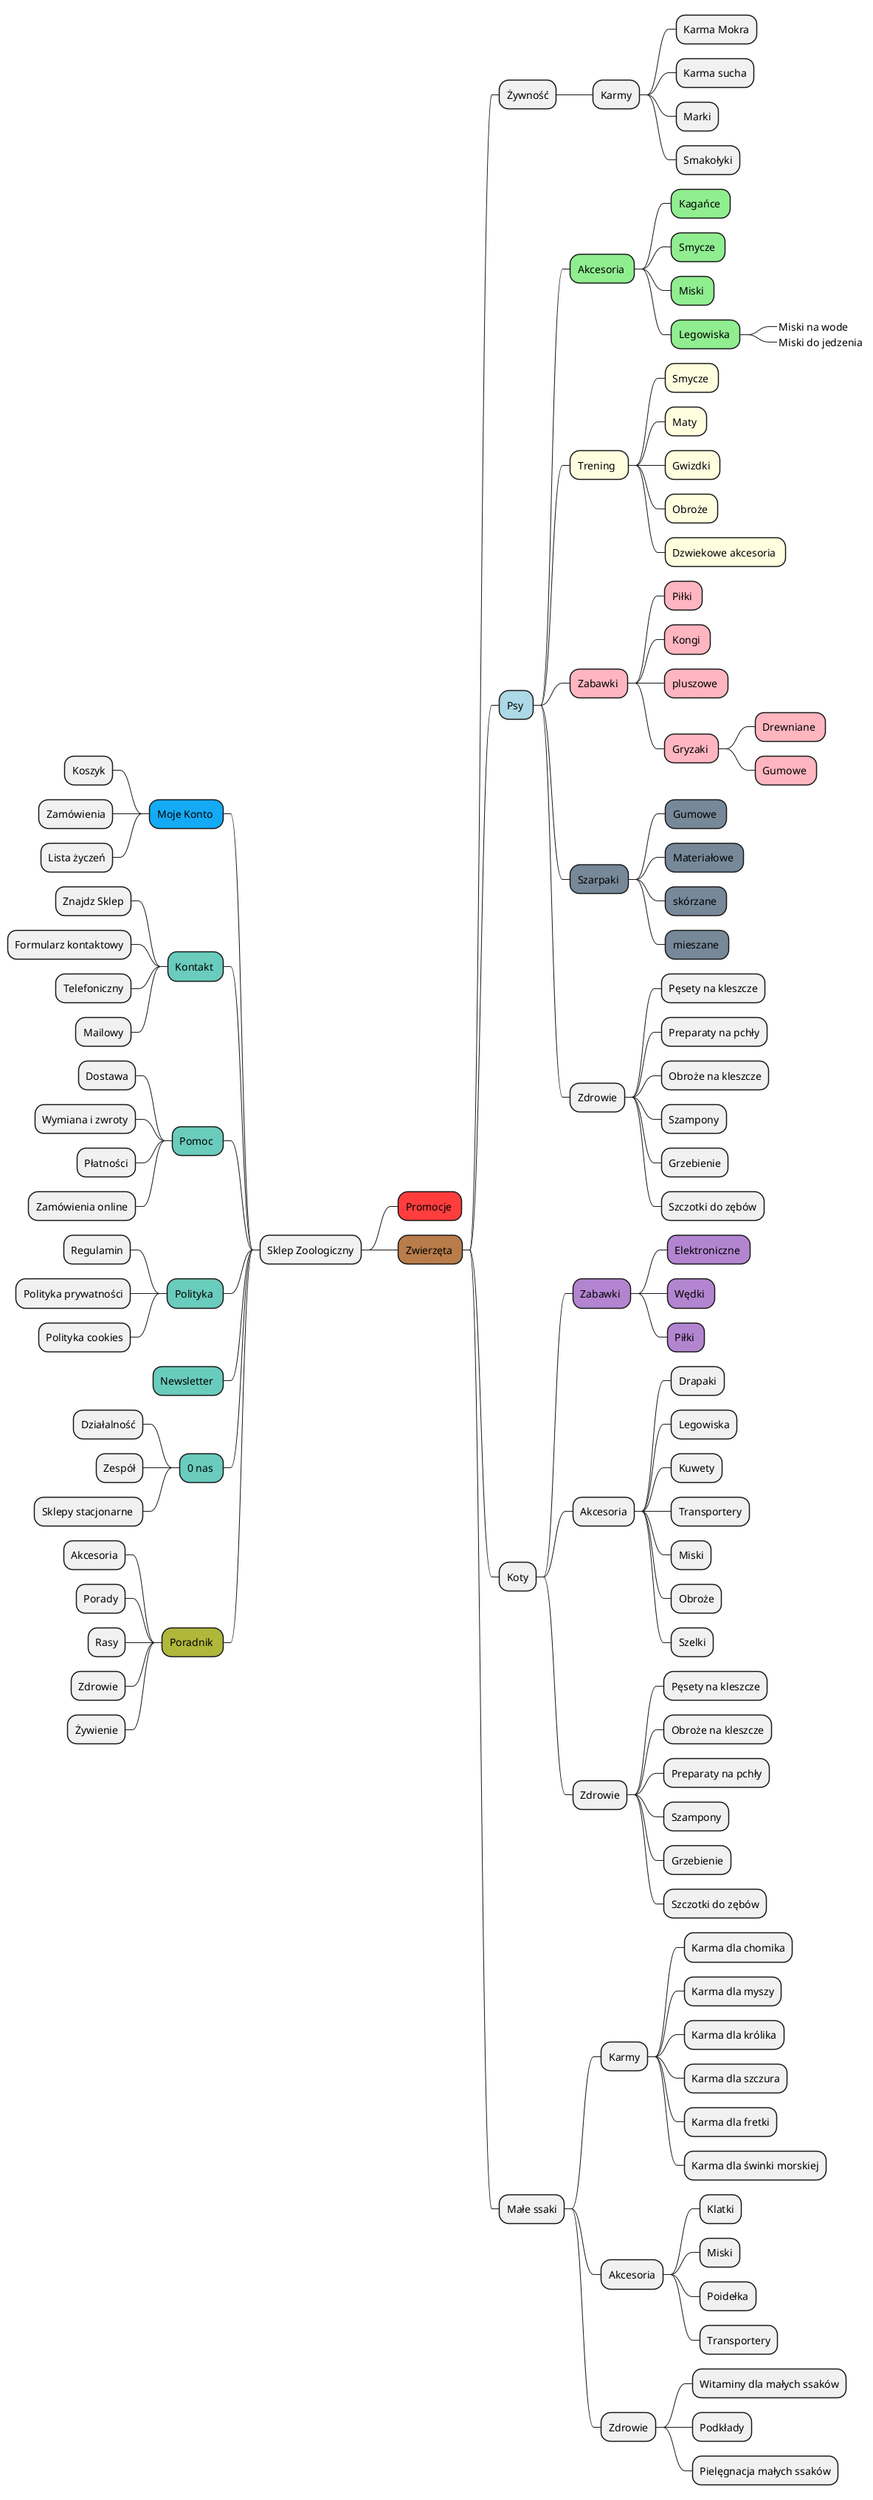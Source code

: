 @@startmindmap pojecia
!theme _none_
<style>
mindmapDiagram {
    '/colors https://colordesigner.io /'
  .green {
    BackgroundColor lightgreen
  }
  .rose {
    BackgroundColor LightPink
  }
  .blue {
    BackgroundColor lightblue
  }
  .yellow {
    BackgroundColor LightYellow
  }
  .slateGrey {
      BackgroundColor LightSlateGray
  }
  .violet {
      BackgroundColor #b385d0
  }
  .oliveGreen{
    BackgroundColor #afb83b
  }
  .skyBlue{
    BackgroundColor #14aaf5
  }
  .mintGreen{
    BackgroundColor #6accbc
  }
  .red {
    BackgroundColor #FF3D3D
  }
  .bananaYellow {
    BackgroundColor #E6E600
  }
  .brown {
    BackgroundColor #B87D4B
  }

}
</style>

+ Sklep Zoologiczny

++ Promocje <<red>>

++ Zwierzęta <<brown>>
+++ Żywność
++++ Karmy
+++++ Karma Mokra
+++++ Karma sucha
+++++ Marki
+++++ Smakołyki

+++ Psy <<blue>>

++++ Akcesoria <<green>>
+++++ Kagańce <<green>>
+++++ Smycze <<green>>
+++++ Miski <<green>>
+++++ Legowiska <<green>>
++++++_ Miski na wode <<green>>
++++++_ Miski do jedzenia <<green>>

++++ Trening  <<yellow>>
+++++ Smycze <<yellow>>
+++++ Maty <<yellow>>
+++++ Gwizdki <<yellow>>
+++++ Obroże <<yellow>>
+++++ Dzwiekowe akcesoria <<yellow>>

++++ Zabawki <<rose>>
+++++ Piłki <<rose>>
+++++ Kongi <<rose>>
+++++ pluszowe <<rose>>
+++++ Gryzaki <<rose>>
++++++ Drewniane <<rose>>
++++++ Gumowe <<rose>>

++++ Szarpaki <<slateGrey>>
+++++ Gumowe <<slateGrey>>
+++++ Materiałowe <<slateGrey>>
+++++ skórzane <<slateGrey>>
+++++ mieszane <<slateGrey>>

++++ Zdrowie
+++++ Pęsety na kleszcze
+++++ Preparaty na pchły
+++++ Obroże na kleszcze
+++++ Szampony
+++++ Grzebienie
+++++ Szczotki do zębów

+++ Koty

++++ Zabawki <<violet>>
+++++ Elektroniczne <<violet>>
+++++ Wędki <<violet>>
+++++ Piłki <<violet>>

++++ Akcesoria
+++++ Drapaki
+++++ Legowiska
+++++ Kuwety
+++++ Transportery
+++++ Miski
+++++ Obroże
+++++ Szelki

++++ Zdrowie
+++++ Pęsety na kleszcze
+++++ Obroże na kleszcze
+++++ Preparaty na pchły
+++++ Szampony
+++++ Grzebienie
+++++ Szczotki do zębów

+++ Małe ssaki

++++ Karmy
+++++ Karma dla chomika
+++++ Karma dla myszy
+++++ Karma dla królika
+++++ Karma dla szczura
+++++ Karma dla fretki
+++++ Karma dla świnki morskiej

++++ Akcesoria
+++++ Klatki
+++++ Miski
+++++ Poidełka
+++++ Transportery

++++ Zdrowie
+++++ Witaminy dla małych ssaków
+++++ Podkłady
+++++ Pielęgnacja małych ssaków



-- Moje Konto <<skyBlue>>
--- Koszyk
--- Zamówienia
--- Lista życzeń

-- Kontakt <<mintGreen>>
--- Znajdz Sklep
--- Formularz kontaktowy
--- Telefoniczny
--- Mailowy

-- Pomoc <<mintGreen>>
--- Dostawa
--- Wymiana i zwroty
--- Płatności
--- Zamówienia online

-- Polityka <<mintGreen>>
--- Regulamin
--- Polityka prywatności
--- Polityka cookies

-- Newsletter <<mintGreen>>

-- 0 nas <<mintGreen>>
--- Działalność
--- Zespół
--- Sklepy stacjonarne 


-- Poradnik <<oliveGreen>>
--- Akcesoria
--- Porady
--- Rasy
--- Zdrowie
--- Żywienie



@@endmindmap